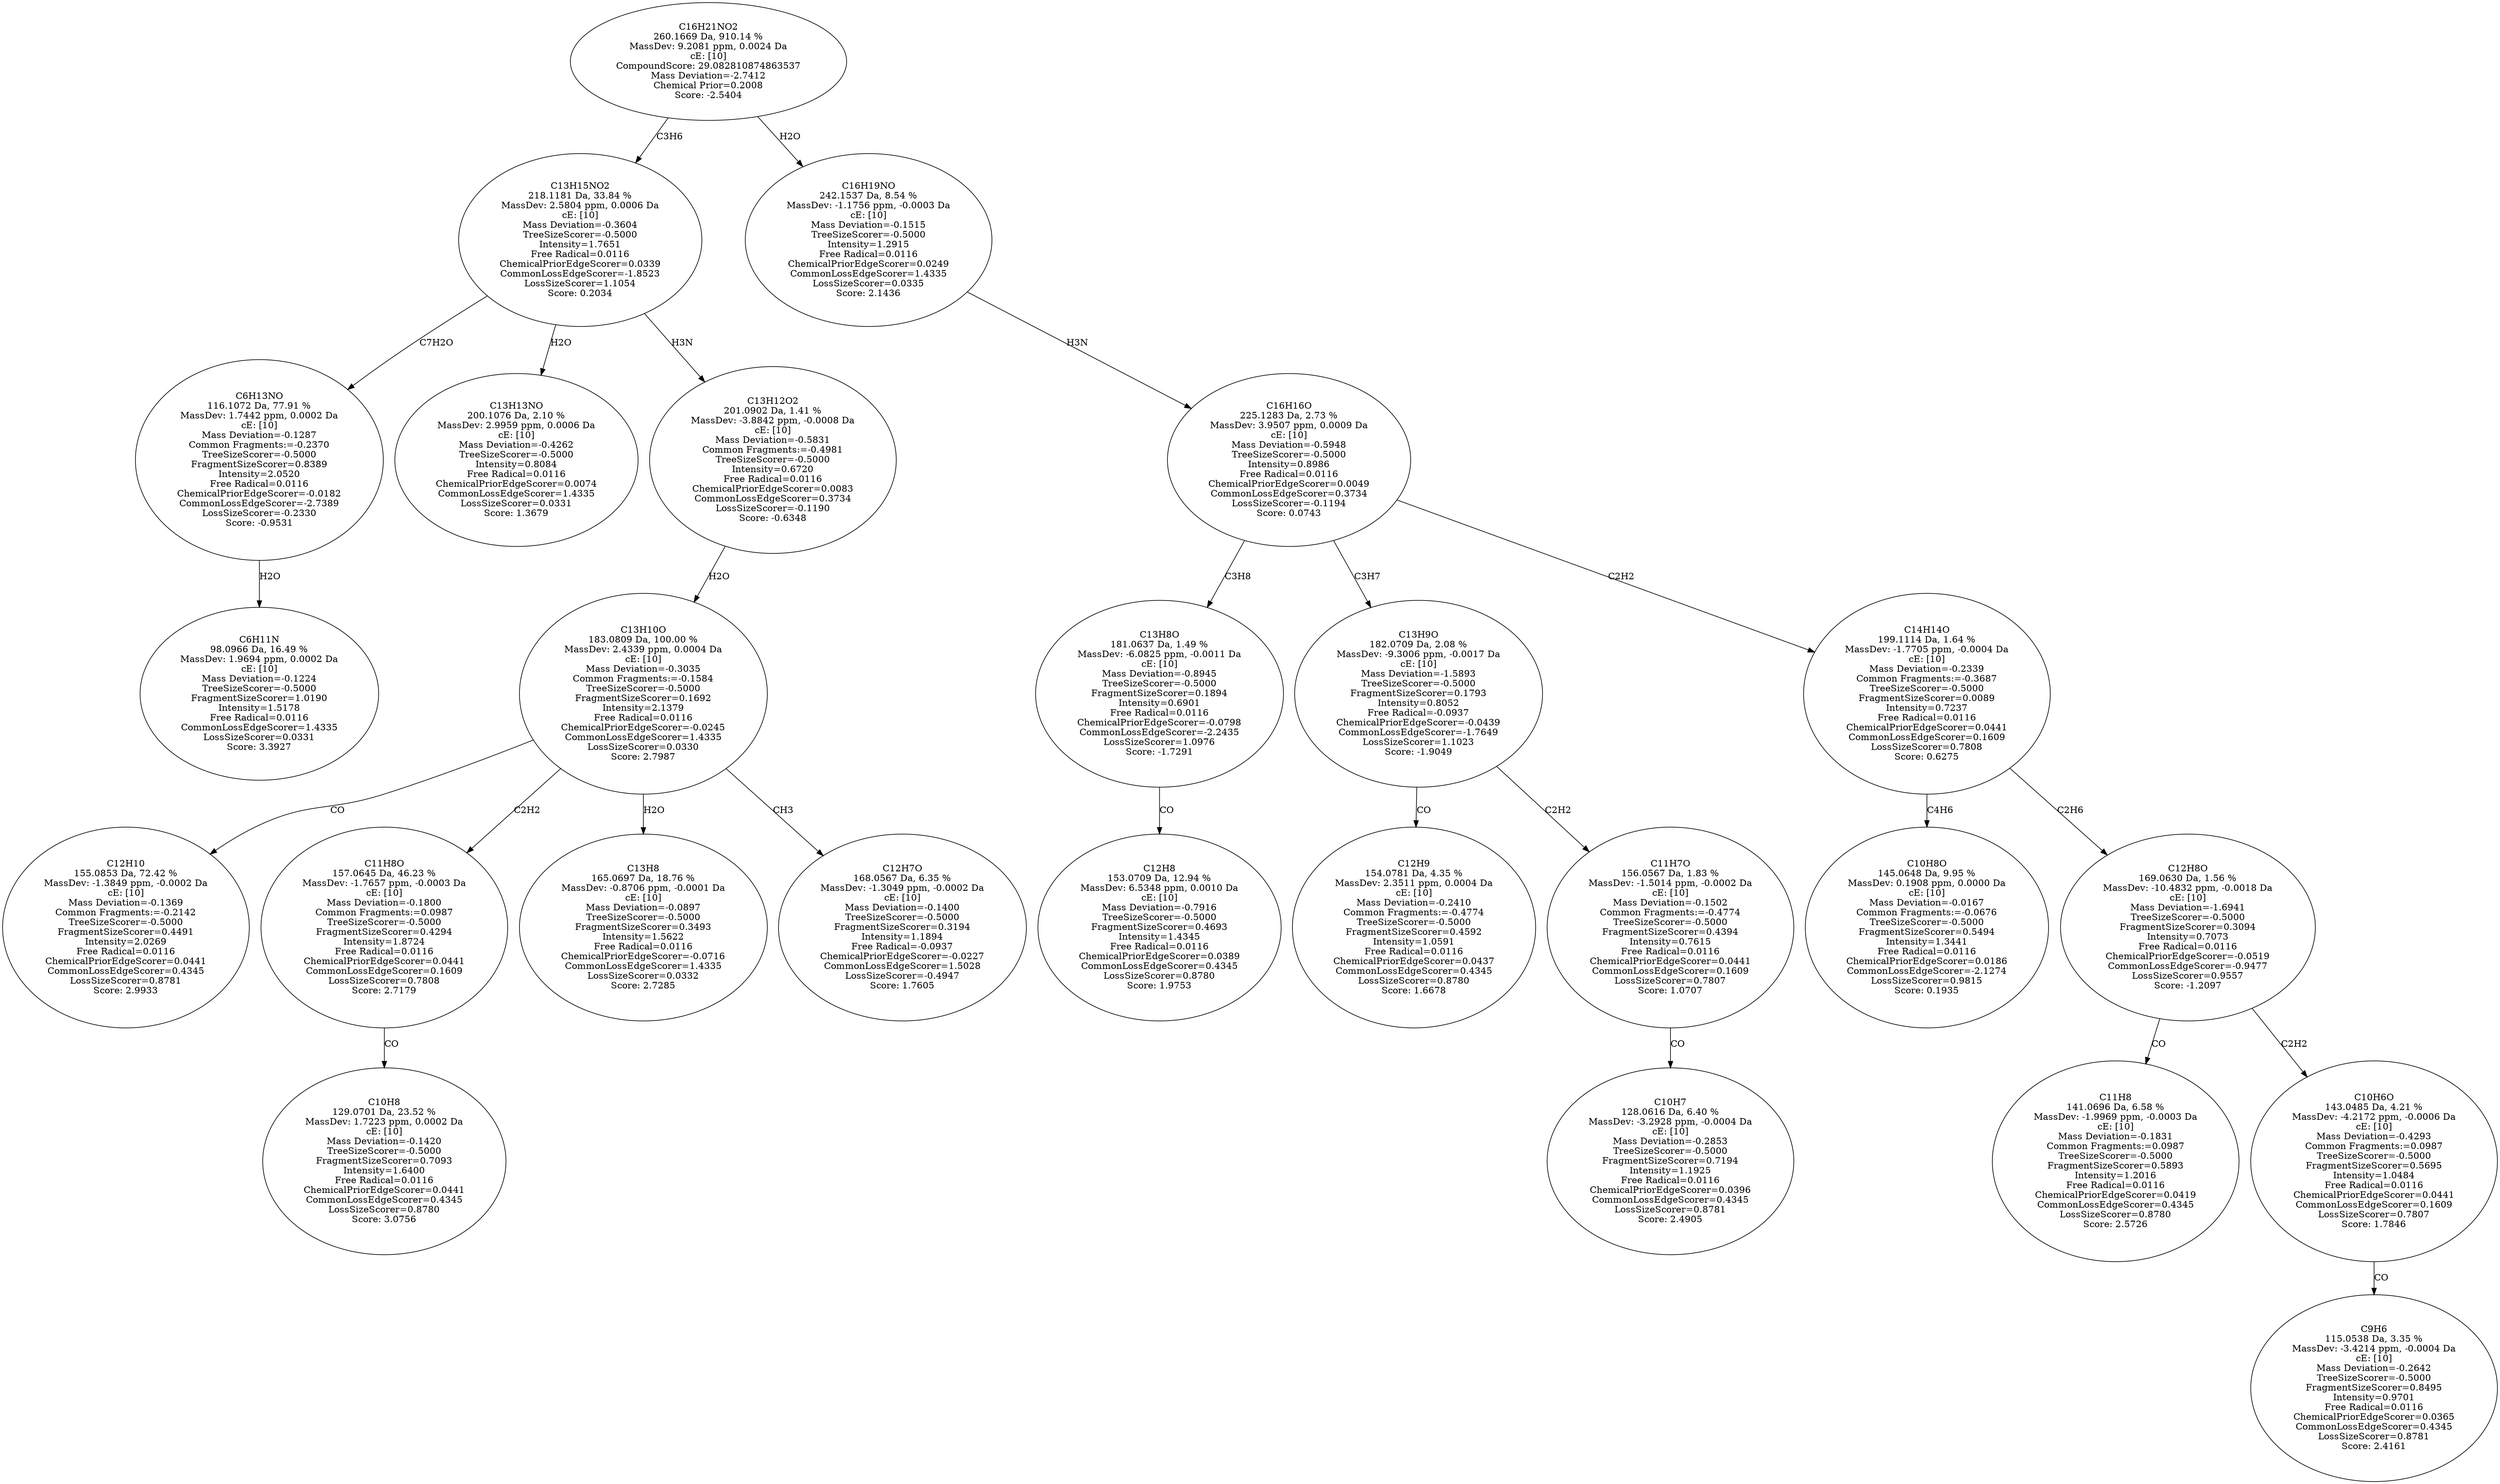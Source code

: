 strict digraph {
v1 [label="C6H11N\n98.0966 Da, 16.49 %\nMassDev: 1.9694 ppm, 0.0002 Da\ncE: [10]\nMass Deviation=-0.1224\nTreeSizeScorer=-0.5000\nFragmentSizeScorer=1.0190\nIntensity=1.5178\nFree Radical=0.0116\nCommonLossEdgeScorer=1.4335\nLossSizeScorer=0.0331\nScore: 3.3927"];
v2 [label="C6H13NO\n116.1072 Da, 77.91 %\nMassDev: 1.7442 ppm, 0.0002 Da\ncE: [10]\nMass Deviation=-0.1287\nCommon Fragments:=-0.2370\nTreeSizeScorer=-0.5000\nFragmentSizeScorer=0.8389\nIntensity=2.0520\nFree Radical=0.0116\nChemicalPriorEdgeScorer=-0.0182\nCommonLossEdgeScorer=-2.7389\nLossSizeScorer=-0.2330\nScore: -0.9531"];
v3 [label="C13H13NO\n200.1076 Da, 2.10 %\nMassDev: 2.9959 ppm, 0.0006 Da\ncE: [10]\nMass Deviation=-0.4262\nTreeSizeScorer=-0.5000\nIntensity=0.8084\nFree Radical=0.0116\nChemicalPriorEdgeScorer=0.0074\nCommonLossEdgeScorer=1.4335\nLossSizeScorer=0.0331\nScore: 1.3679"];
v4 [label="C12H10\n155.0853 Da, 72.42 %\nMassDev: -1.3849 ppm, -0.0002 Da\ncE: [10]\nMass Deviation=-0.1369\nCommon Fragments:=-0.2142\nTreeSizeScorer=-0.5000\nFragmentSizeScorer=0.4491\nIntensity=2.0269\nFree Radical=0.0116\nChemicalPriorEdgeScorer=0.0441\nCommonLossEdgeScorer=0.4345\nLossSizeScorer=0.8781\nScore: 2.9933"];
v5 [label="C10H8\n129.0701 Da, 23.52 %\nMassDev: 1.7223 ppm, 0.0002 Da\ncE: [10]\nMass Deviation=-0.1420\nTreeSizeScorer=-0.5000\nFragmentSizeScorer=0.7093\nIntensity=1.6400\nFree Radical=0.0116\nChemicalPriorEdgeScorer=0.0441\nCommonLossEdgeScorer=0.4345\nLossSizeScorer=0.8780\nScore: 3.0756"];
v6 [label="C11H8O\n157.0645 Da, 46.23 %\nMassDev: -1.7657 ppm, -0.0003 Da\ncE: [10]\nMass Deviation=-0.1800\nCommon Fragments:=0.0987\nTreeSizeScorer=-0.5000\nFragmentSizeScorer=0.4294\nIntensity=1.8724\nFree Radical=0.0116\nChemicalPriorEdgeScorer=0.0441\nCommonLossEdgeScorer=0.1609\nLossSizeScorer=0.7808\nScore: 2.7179"];
v7 [label="C13H8\n165.0697 Da, 18.76 %\nMassDev: -0.8706 ppm, -0.0001 Da\ncE: [10]\nMass Deviation=-0.0897\nTreeSizeScorer=-0.5000\nFragmentSizeScorer=0.3493\nIntensity=1.5622\nFree Radical=0.0116\nChemicalPriorEdgeScorer=-0.0716\nCommonLossEdgeScorer=1.4335\nLossSizeScorer=0.0332\nScore: 2.7285"];
v8 [label="C12H7O\n168.0567 Da, 6.35 %\nMassDev: -1.3049 ppm, -0.0002 Da\ncE: [10]\nMass Deviation=-0.1400\nTreeSizeScorer=-0.5000\nFragmentSizeScorer=0.3194\nIntensity=1.1894\nFree Radical=-0.0937\nChemicalPriorEdgeScorer=-0.0227\nCommonLossEdgeScorer=1.5028\nLossSizeScorer=-0.4947\nScore: 1.7605"];
v9 [label="C13H10O\n183.0809 Da, 100.00 %\nMassDev: 2.4339 ppm, 0.0004 Da\ncE: [10]\nMass Deviation=-0.3035\nCommon Fragments:=-0.1584\nTreeSizeScorer=-0.5000\nFragmentSizeScorer=0.1692\nIntensity=2.1379\nFree Radical=0.0116\nChemicalPriorEdgeScorer=-0.0245\nCommonLossEdgeScorer=1.4335\nLossSizeScorer=0.0330\nScore: 2.7987"];
v10 [label="C13H12O2\n201.0902 Da, 1.41 %\nMassDev: -3.8842 ppm, -0.0008 Da\ncE: [10]\nMass Deviation=-0.5831\nCommon Fragments:=-0.4981\nTreeSizeScorer=-0.5000\nIntensity=0.6720\nFree Radical=0.0116\nChemicalPriorEdgeScorer=0.0083\nCommonLossEdgeScorer=0.3734\nLossSizeScorer=-0.1190\nScore: -0.6348"];
v11 [label="C13H15NO2\n218.1181 Da, 33.84 %\nMassDev: 2.5804 ppm, 0.0006 Da\ncE: [10]\nMass Deviation=-0.3604\nTreeSizeScorer=-0.5000\nIntensity=1.7651\nFree Radical=0.0116\nChemicalPriorEdgeScorer=0.0339\nCommonLossEdgeScorer=-1.8523\nLossSizeScorer=1.1054\nScore: 0.2034"];
v12 [label="C12H8\n153.0709 Da, 12.94 %\nMassDev: 6.5348 ppm, 0.0010 Da\ncE: [10]\nMass Deviation=-0.7916\nTreeSizeScorer=-0.5000\nFragmentSizeScorer=0.4693\nIntensity=1.4345\nFree Radical=0.0116\nChemicalPriorEdgeScorer=0.0389\nCommonLossEdgeScorer=0.4345\nLossSizeScorer=0.8780\nScore: 1.9753"];
v13 [label="C13H8O\n181.0637 Da, 1.49 %\nMassDev: -6.0825 ppm, -0.0011 Da\ncE: [10]\nMass Deviation=-0.8945\nTreeSizeScorer=-0.5000\nFragmentSizeScorer=0.1894\nIntensity=0.6901\nFree Radical=0.0116\nChemicalPriorEdgeScorer=-0.0798\nCommonLossEdgeScorer=-2.2435\nLossSizeScorer=1.0976\nScore: -1.7291"];
v14 [label="C12H9\n154.0781 Da, 4.35 %\nMassDev: 2.3511 ppm, 0.0004 Da\ncE: [10]\nMass Deviation=-0.2410\nCommon Fragments:=-0.4774\nTreeSizeScorer=-0.5000\nFragmentSizeScorer=0.4592\nIntensity=1.0591\nFree Radical=0.0116\nChemicalPriorEdgeScorer=0.0437\nCommonLossEdgeScorer=0.4345\nLossSizeScorer=0.8780\nScore: 1.6678"];
v15 [label="C10H7\n128.0616 Da, 6.40 %\nMassDev: -3.2928 ppm, -0.0004 Da\ncE: [10]\nMass Deviation=-0.2853\nTreeSizeScorer=-0.5000\nFragmentSizeScorer=0.7194\nIntensity=1.1925\nFree Radical=0.0116\nChemicalPriorEdgeScorer=0.0396\nCommonLossEdgeScorer=0.4345\nLossSizeScorer=0.8781\nScore: 2.4905"];
v16 [label="C11H7O\n156.0567 Da, 1.83 %\nMassDev: -1.5014 ppm, -0.0002 Da\ncE: [10]\nMass Deviation=-0.1502\nCommon Fragments:=-0.4774\nTreeSizeScorer=-0.5000\nFragmentSizeScorer=0.4394\nIntensity=0.7615\nFree Radical=0.0116\nChemicalPriorEdgeScorer=0.0441\nCommonLossEdgeScorer=0.1609\nLossSizeScorer=0.7807\nScore: 1.0707"];
v17 [label="C13H9O\n182.0709 Da, 2.08 %\nMassDev: -9.3006 ppm, -0.0017 Da\ncE: [10]\nMass Deviation=-1.5893\nTreeSizeScorer=-0.5000\nFragmentSizeScorer=0.1793\nIntensity=0.8052\nFree Radical=-0.0937\nChemicalPriorEdgeScorer=-0.0439\nCommonLossEdgeScorer=-1.7649\nLossSizeScorer=1.1023\nScore: -1.9049"];
v18 [label="C10H8O\n145.0648 Da, 9.95 %\nMassDev: 0.1908 ppm, 0.0000 Da\ncE: [10]\nMass Deviation=-0.0167\nCommon Fragments:=-0.0676\nTreeSizeScorer=-0.5000\nFragmentSizeScorer=0.5494\nIntensity=1.3441\nFree Radical=0.0116\nChemicalPriorEdgeScorer=0.0186\nCommonLossEdgeScorer=-2.1274\nLossSizeScorer=0.9815\nScore: 0.1935"];
v19 [label="C11H8\n141.0696 Da, 6.58 %\nMassDev: -1.9969 ppm, -0.0003 Da\ncE: [10]\nMass Deviation=-0.1831\nCommon Fragments:=0.0987\nTreeSizeScorer=-0.5000\nFragmentSizeScorer=0.5893\nIntensity=1.2016\nFree Radical=0.0116\nChemicalPriorEdgeScorer=0.0419\nCommonLossEdgeScorer=0.4345\nLossSizeScorer=0.8780\nScore: 2.5726"];
v20 [label="C9H6\n115.0538 Da, 3.35 %\nMassDev: -3.4214 ppm, -0.0004 Da\ncE: [10]\nMass Deviation=-0.2642\nTreeSizeScorer=-0.5000\nFragmentSizeScorer=0.8495\nIntensity=0.9701\nFree Radical=0.0116\nChemicalPriorEdgeScorer=0.0365\nCommonLossEdgeScorer=0.4345\nLossSizeScorer=0.8781\nScore: 2.4161"];
v21 [label="C10H6O\n143.0485 Da, 4.21 %\nMassDev: -4.2172 ppm, -0.0006 Da\ncE: [10]\nMass Deviation=-0.4293\nCommon Fragments:=0.0987\nTreeSizeScorer=-0.5000\nFragmentSizeScorer=0.5695\nIntensity=1.0484\nFree Radical=0.0116\nChemicalPriorEdgeScorer=0.0441\nCommonLossEdgeScorer=0.1609\nLossSizeScorer=0.7807\nScore: 1.7846"];
v22 [label="C12H8O\n169.0630 Da, 1.56 %\nMassDev: -10.4832 ppm, -0.0018 Da\ncE: [10]\nMass Deviation=-1.6941\nTreeSizeScorer=-0.5000\nFragmentSizeScorer=0.3094\nIntensity=0.7073\nFree Radical=0.0116\nChemicalPriorEdgeScorer=-0.0519\nCommonLossEdgeScorer=-0.9477\nLossSizeScorer=0.9557\nScore: -1.2097"];
v23 [label="C14H14O\n199.1114 Da, 1.64 %\nMassDev: -1.7705 ppm, -0.0004 Da\ncE: [10]\nMass Deviation=-0.2339\nCommon Fragments:=-0.3687\nTreeSizeScorer=-0.5000\nFragmentSizeScorer=0.0089\nIntensity=0.7237\nFree Radical=0.0116\nChemicalPriorEdgeScorer=0.0441\nCommonLossEdgeScorer=0.1609\nLossSizeScorer=0.7808\nScore: 0.6275"];
v24 [label="C16H16O\n225.1283 Da, 2.73 %\nMassDev: 3.9507 ppm, 0.0009 Da\ncE: [10]\nMass Deviation=-0.5948\nTreeSizeScorer=-0.5000\nIntensity=0.8986\nFree Radical=0.0116\nChemicalPriorEdgeScorer=0.0049\nCommonLossEdgeScorer=0.3734\nLossSizeScorer=-0.1194\nScore: 0.0743"];
v25 [label="C16H19NO\n242.1537 Da, 8.54 %\nMassDev: -1.1756 ppm, -0.0003 Da\ncE: [10]\nMass Deviation=-0.1515\nTreeSizeScorer=-0.5000\nIntensity=1.2915\nFree Radical=0.0116\nChemicalPriorEdgeScorer=0.0249\nCommonLossEdgeScorer=1.4335\nLossSizeScorer=0.0335\nScore: 2.1436"];
v26 [label="C16H21NO2\n260.1669 Da, 910.14 %\nMassDev: 9.2081 ppm, 0.0024 Da\ncE: [10]\nCompoundScore: 29.082810874863537\nMass Deviation=-2.7412\nChemical Prior=0.2008\nScore: -2.5404"];
v2 -> v1 [label="H2O"];
v11 -> v2 [label="C7H2O"];
v11 -> v3 [label="H2O"];
v9 -> v4 [label="CO"];
v6 -> v5 [label="CO"];
v9 -> v6 [label="C2H2"];
v9 -> v7 [label="H2O"];
v9 -> v8 [label="CH3"];
v10 -> v9 [label="H2O"];
v11 -> v10 [label="H3N"];
v26 -> v11 [label="C3H6"];
v13 -> v12 [label="CO"];
v24 -> v13 [label="C3H8"];
v17 -> v14 [label="CO"];
v16 -> v15 [label="CO"];
v17 -> v16 [label="C2H2"];
v24 -> v17 [label="C3H7"];
v23 -> v18 [label="C4H6"];
v22 -> v19 [label="CO"];
v21 -> v20 [label="CO"];
v22 -> v21 [label="C2H2"];
v23 -> v22 [label="C2H6"];
v24 -> v23 [label="C2H2"];
v25 -> v24 [label="H3N"];
v26 -> v25 [label="H2O"];
}